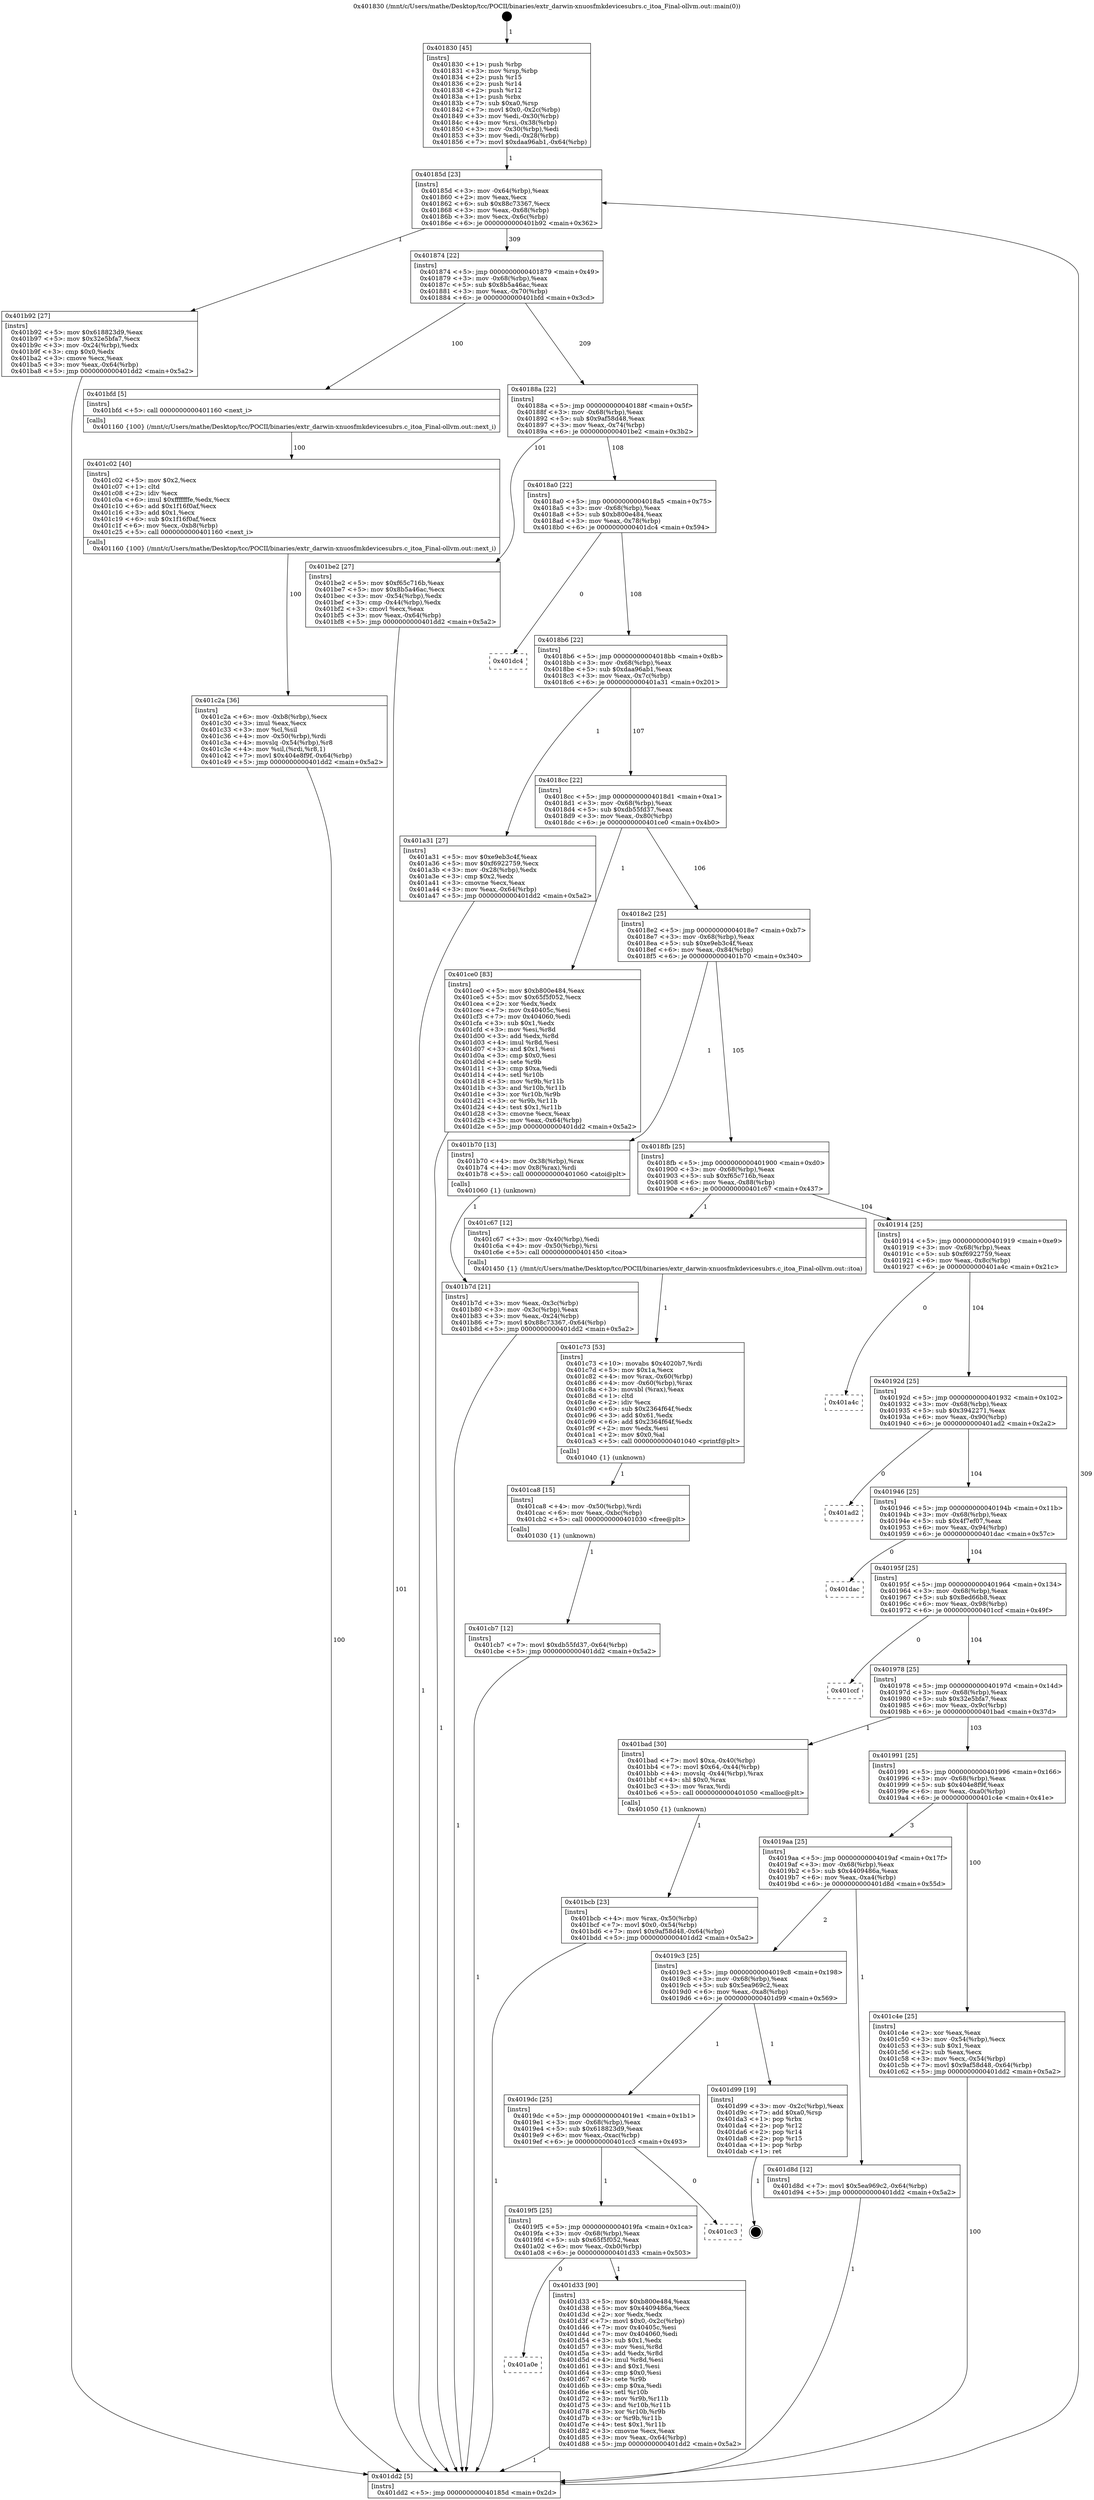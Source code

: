 digraph "0x401830" {
  label = "0x401830 (/mnt/c/Users/mathe/Desktop/tcc/POCII/binaries/extr_darwin-xnuosfmkdevicesubrs.c_itoa_Final-ollvm.out::main(0))"
  labelloc = "t"
  node[shape=record]

  Entry [label="",width=0.3,height=0.3,shape=circle,fillcolor=black,style=filled]
  "0x40185d" [label="{
     0x40185d [23]\l
     | [instrs]\l
     &nbsp;&nbsp;0x40185d \<+3\>: mov -0x64(%rbp),%eax\l
     &nbsp;&nbsp;0x401860 \<+2\>: mov %eax,%ecx\l
     &nbsp;&nbsp;0x401862 \<+6\>: sub $0x88c73367,%ecx\l
     &nbsp;&nbsp;0x401868 \<+3\>: mov %eax,-0x68(%rbp)\l
     &nbsp;&nbsp;0x40186b \<+3\>: mov %ecx,-0x6c(%rbp)\l
     &nbsp;&nbsp;0x40186e \<+6\>: je 0000000000401b92 \<main+0x362\>\l
  }"]
  "0x401b92" [label="{
     0x401b92 [27]\l
     | [instrs]\l
     &nbsp;&nbsp;0x401b92 \<+5\>: mov $0x618823d9,%eax\l
     &nbsp;&nbsp;0x401b97 \<+5\>: mov $0x32e5bfa7,%ecx\l
     &nbsp;&nbsp;0x401b9c \<+3\>: mov -0x24(%rbp),%edx\l
     &nbsp;&nbsp;0x401b9f \<+3\>: cmp $0x0,%edx\l
     &nbsp;&nbsp;0x401ba2 \<+3\>: cmove %ecx,%eax\l
     &nbsp;&nbsp;0x401ba5 \<+3\>: mov %eax,-0x64(%rbp)\l
     &nbsp;&nbsp;0x401ba8 \<+5\>: jmp 0000000000401dd2 \<main+0x5a2\>\l
  }"]
  "0x401874" [label="{
     0x401874 [22]\l
     | [instrs]\l
     &nbsp;&nbsp;0x401874 \<+5\>: jmp 0000000000401879 \<main+0x49\>\l
     &nbsp;&nbsp;0x401879 \<+3\>: mov -0x68(%rbp),%eax\l
     &nbsp;&nbsp;0x40187c \<+5\>: sub $0x8b5a46ac,%eax\l
     &nbsp;&nbsp;0x401881 \<+3\>: mov %eax,-0x70(%rbp)\l
     &nbsp;&nbsp;0x401884 \<+6\>: je 0000000000401bfd \<main+0x3cd\>\l
  }"]
  Exit [label="",width=0.3,height=0.3,shape=circle,fillcolor=black,style=filled,peripheries=2]
  "0x401bfd" [label="{
     0x401bfd [5]\l
     | [instrs]\l
     &nbsp;&nbsp;0x401bfd \<+5\>: call 0000000000401160 \<next_i\>\l
     | [calls]\l
     &nbsp;&nbsp;0x401160 \{100\} (/mnt/c/Users/mathe/Desktop/tcc/POCII/binaries/extr_darwin-xnuosfmkdevicesubrs.c_itoa_Final-ollvm.out::next_i)\l
  }"]
  "0x40188a" [label="{
     0x40188a [22]\l
     | [instrs]\l
     &nbsp;&nbsp;0x40188a \<+5\>: jmp 000000000040188f \<main+0x5f\>\l
     &nbsp;&nbsp;0x40188f \<+3\>: mov -0x68(%rbp),%eax\l
     &nbsp;&nbsp;0x401892 \<+5\>: sub $0x9af58d48,%eax\l
     &nbsp;&nbsp;0x401897 \<+3\>: mov %eax,-0x74(%rbp)\l
     &nbsp;&nbsp;0x40189a \<+6\>: je 0000000000401be2 \<main+0x3b2\>\l
  }"]
  "0x401a0e" [label="{
     0x401a0e\l
  }", style=dashed]
  "0x401be2" [label="{
     0x401be2 [27]\l
     | [instrs]\l
     &nbsp;&nbsp;0x401be2 \<+5\>: mov $0xf65c716b,%eax\l
     &nbsp;&nbsp;0x401be7 \<+5\>: mov $0x8b5a46ac,%ecx\l
     &nbsp;&nbsp;0x401bec \<+3\>: mov -0x54(%rbp),%edx\l
     &nbsp;&nbsp;0x401bef \<+3\>: cmp -0x44(%rbp),%edx\l
     &nbsp;&nbsp;0x401bf2 \<+3\>: cmovl %ecx,%eax\l
     &nbsp;&nbsp;0x401bf5 \<+3\>: mov %eax,-0x64(%rbp)\l
     &nbsp;&nbsp;0x401bf8 \<+5\>: jmp 0000000000401dd2 \<main+0x5a2\>\l
  }"]
  "0x4018a0" [label="{
     0x4018a0 [22]\l
     | [instrs]\l
     &nbsp;&nbsp;0x4018a0 \<+5\>: jmp 00000000004018a5 \<main+0x75\>\l
     &nbsp;&nbsp;0x4018a5 \<+3\>: mov -0x68(%rbp),%eax\l
     &nbsp;&nbsp;0x4018a8 \<+5\>: sub $0xb800e484,%eax\l
     &nbsp;&nbsp;0x4018ad \<+3\>: mov %eax,-0x78(%rbp)\l
     &nbsp;&nbsp;0x4018b0 \<+6\>: je 0000000000401dc4 \<main+0x594\>\l
  }"]
  "0x401d33" [label="{
     0x401d33 [90]\l
     | [instrs]\l
     &nbsp;&nbsp;0x401d33 \<+5\>: mov $0xb800e484,%eax\l
     &nbsp;&nbsp;0x401d38 \<+5\>: mov $0x4409486a,%ecx\l
     &nbsp;&nbsp;0x401d3d \<+2\>: xor %edx,%edx\l
     &nbsp;&nbsp;0x401d3f \<+7\>: movl $0x0,-0x2c(%rbp)\l
     &nbsp;&nbsp;0x401d46 \<+7\>: mov 0x40405c,%esi\l
     &nbsp;&nbsp;0x401d4d \<+7\>: mov 0x404060,%edi\l
     &nbsp;&nbsp;0x401d54 \<+3\>: sub $0x1,%edx\l
     &nbsp;&nbsp;0x401d57 \<+3\>: mov %esi,%r8d\l
     &nbsp;&nbsp;0x401d5a \<+3\>: add %edx,%r8d\l
     &nbsp;&nbsp;0x401d5d \<+4\>: imul %r8d,%esi\l
     &nbsp;&nbsp;0x401d61 \<+3\>: and $0x1,%esi\l
     &nbsp;&nbsp;0x401d64 \<+3\>: cmp $0x0,%esi\l
     &nbsp;&nbsp;0x401d67 \<+4\>: sete %r9b\l
     &nbsp;&nbsp;0x401d6b \<+3\>: cmp $0xa,%edi\l
     &nbsp;&nbsp;0x401d6e \<+4\>: setl %r10b\l
     &nbsp;&nbsp;0x401d72 \<+3\>: mov %r9b,%r11b\l
     &nbsp;&nbsp;0x401d75 \<+3\>: and %r10b,%r11b\l
     &nbsp;&nbsp;0x401d78 \<+3\>: xor %r10b,%r9b\l
     &nbsp;&nbsp;0x401d7b \<+3\>: or %r9b,%r11b\l
     &nbsp;&nbsp;0x401d7e \<+4\>: test $0x1,%r11b\l
     &nbsp;&nbsp;0x401d82 \<+3\>: cmovne %ecx,%eax\l
     &nbsp;&nbsp;0x401d85 \<+3\>: mov %eax,-0x64(%rbp)\l
     &nbsp;&nbsp;0x401d88 \<+5\>: jmp 0000000000401dd2 \<main+0x5a2\>\l
  }"]
  "0x401dc4" [label="{
     0x401dc4\l
  }", style=dashed]
  "0x4018b6" [label="{
     0x4018b6 [22]\l
     | [instrs]\l
     &nbsp;&nbsp;0x4018b6 \<+5\>: jmp 00000000004018bb \<main+0x8b\>\l
     &nbsp;&nbsp;0x4018bb \<+3\>: mov -0x68(%rbp),%eax\l
     &nbsp;&nbsp;0x4018be \<+5\>: sub $0xdaa96ab1,%eax\l
     &nbsp;&nbsp;0x4018c3 \<+3\>: mov %eax,-0x7c(%rbp)\l
     &nbsp;&nbsp;0x4018c6 \<+6\>: je 0000000000401a31 \<main+0x201\>\l
  }"]
  "0x4019f5" [label="{
     0x4019f5 [25]\l
     | [instrs]\l
     &nbsp;&nbsp;0x4019f5 \<+5\>: jmp 00000000004019fa \<main+0x1ca\>\l
     &nbsp;&nbsp;0x4019fa \<+3\>: mov -0x68(%rbp),%eax\l
     &nbsp;&nbsp;0x4019fd \<+5\>: sub $0x65f5f052,%eax\l
     &nbsp;&nbsp;0x401a02 \<+6\>: mov %eax,-0xb0(%rbp)\l
     &nbsp;&nbsp;0x401a08 \<+6\>: je 0000000000401d33 \<main+0x503\>\l
  }"]
  "0x401a31" [label="{
     0x401a31 [27]\l
     | [instrs]\l
     &nbsp;&nbsp;0x401a31 \<+5\>: mov $0xe9eb3c4f,%eax\l
     &nbsp;&nbsp;0x401a36 \<+5\>: mov $0xf6922759,%ecx\l
     &nbsp;&nbsp;0x401a3b \<+3\>: mov -0x28(%rbp),%edx\l
     &nbsp;&nbsp;0x401a3e \<+3\>: cmp $0x2,%edx\l
     &nbsp;&nbsp;0x401a41 \<+3\>: cmovne %ecx,%eax\l
     &nbsp;&nbsp;0x401a44 \<+3\>: mov %eax,-0x64(%rbp)\l
     &nbsp;&nbsp;0x401a47 \<+5\>: jmp 0000000000401dd2 \<main+0x5a2\>\l
  }"]
  "0x4018cc" [label="{
     0x4018cc [22]\l
     | [instrs]\l
     &nbsp;&nbsp;0x4018cc \<+5\>: jmp 00000000004018d1 \<main+0xa1\>\l
     &nbsp;&nbsp;0x4018d1 \<+3\>: mov -0x68(%rbp),%eax\l
     &nbsp;&nbsp;0x4018d4 \<+5\>: sub $0xdb55fd37,%eax\l
     &nbsp;&nbsp;0x4018d9 \<+3\>: mov %eax,-0x80(%rbp)\l
     &nbsp;&nbsp;0x4018dc \<+6\>: je 0000000000401ce0 \<main+0x4b0\>\l
  }"]
  "0x401dd2" [label="{
     0x401dd2 [5]\l
     | [instrs]\l
     &nbsp;&nbsp;0x401dd2 \<+5\>: jmp 000000000040185d \<main+0x2d\>\l
  }"]
  "0x401830" [label="{
     0x401830 [45]\l
     | [instrs]\l
     &nbsp;&nbsp;0x401830 \<+1\>: push %rbp\l
     &nbsp;&nbsp;0x401831 \<+3\>: mov %rsp,%rbp\l
     &nbsp;&nbsp;0x401834 \<+2\>: push %r15\l
     &nbsp;&nbsp;0x401836 \<+2\>: push %r14\l
     &nbsp;&nbsp;0x401838 \<+2\>: push %r12\l
     &nbsp;&nbsp;0x40183a \<+1\>: push %rbx\l
     &nbsp;&nbsp;0x40183b \<+7\>: sub $0xa0,%rsp\l
     &nbsp;&nbsp;0x401842 \<+7\>: movl $0x0,-0x2c(%rbp)\l
     &nbsp;&nbsp;0x401849 \<+3\>: mov %edi,-0x30(%rbp)\l
     &nbsp;&nbsp;0x40184c \<+4\>: mov %rsi,-0x38(%rbp)\l
     &nbsp;&nbsp;0x401850 \<+3\>: mov -0x30(%rbp),%edi\l
     &nbsp;&nbsp;0x401853 \<+3\>: mov %edi,-0x28(%rbp)\l
     &nbsp;&nbsp;0x401856 \<+7\>: movl $0xdaa96ab1,-0x64(%rbp)\l
  }"]
  "0x401cc3" [label="{
     0x401cc3\l
  }", style=dashed]
  "0x401ce0" [label="{
     0x401ce0 [83]\l
     | [instrs]\l
     &nbsp;&nbsp;0x401ce0 \<+5\>: mov $0xb800e484,%eax\l
     &nbsp;&nbsp;0x401ce5 \<+5\>: mov $0x65f5f052,%ecx\l
     &nbsp;&nbsp;0x401cea \<+2\>: xor %edx,%edx\l
     &nbsp;&nbsp;0x401cec \<+7\>: mov 0x40405c,%esi\l
     &nbsp;&nbsp;0x401cf3 \<+7\>: mov 0x404060,%edi\l
     &nbsp;&nbsp;0x401cfa \<+3\>: sub $0x1,%edx\l
     &nbsp;&nbsp;0x401cfd \<+3\>: mov %esi,%r8d\l
     &nbsp;&nbsp;0x401d00 \<+3\>: add %edx,%r8d\l
     &nbsp;&nbsp;0x401d03 \<+4\>: imul %r8d,%esi\l
     &nbsp;&nbsp;0x401d07 \<+3\>: and $0x1,%esi\l
     &nbsp;&nbsp;0x401d0a \<+3\>: cmp $0x0,%esi\l
     &nbsp;&nbsp;0x401d0d \<+4\>: sete %r9b\l
     &nbsp;&nbsp;0x401d11 \<+3\>: cmp $0xa,%edi\l
     &nbsp;&nbsp;0x401d14 \<+4\>: setl %r10b\l
     &nbsp;&nbsp;0x401d18 \<+3\>: mov %r9b,%r11b\l
     &nbsp;&nbsp;0x401d1b \<+3\>: and %r10b,%r11b\l
     &nbsp;&nbsp;0x401d1e \<+3\>: xor %r10b,%r9b\l
     &nbsp;&nbsp;0x401d21 \<+3\>: or %r9b,%r11b\l
     &nbsp;&nbsp;0x401d24 \<+4\>: test $0x1,%r11b\l
     &nbsp;&nbsp;0x401d28 \<+3\>: cmovne %ecx,%eax\l
     &nbsp;&nbsp;0x401d2b \<+3\>: mov %eax,-0x64(%rbp)\l
     &nbsp;&nbsp;0x401d2e \<+5\>: jmp 0000000000401dd2 \<main+0x5a2\>\l
  }"]
  "0x4018e2" [label="{
     0x4018e2 [25]\l
     | [instrs]\l
     &nbsp;&nbsp;0x4018e2 \<+5\>: jmp 00000000004018e7 \<main+0xb7\>\l
     &nbsp;&nbsp;0x4018e7 \<+3\>: mov -0x68(%rbp),%eax\l
     &nbsp;&nbsp;0x4018ea \<+5\>: sub $0xe9eb3c4f,%eax\l
     &nbsp;&nbsp;0x4018ef \<+6\>: mov %eax,-0x84(%rbp)\l
     &nbsp;&nbsp;0x4018f5 \<+6\>: je 0000000000401b70 \<main+0x340\>\l
  }"]
  "0x4019dc" [label="{
     0x4019dc [25]\l
     | [instrs]\l
     &nbsp;&nbsp;0x4019dc \<+5\>: jmp 00000000004019e1 \<main+0x1b1\>\l
     &nbsp;&nbsp;0x4019e1 \<+3\>: mov -0x68(%rbp),%eax\l
     &nbsp;&nbsp;0x4019e4 \<+5\>: sub $0x618823d9,%eax\l
     &nbsp;&nbsp;0x4019e9 \<+6\>: mov %eax,-0xac(%rbp)\l
     &nbsp;&nbsp;0x4019ef \<+6\>: je 0000000000401cc3 \<main+0x493\>\l
  }"]
  "0x401b70" [label="{
     0x401b70 [13]\l
     | [instrs]\l
     &nbsp;&nbsp;0x401b70 \<+4\>: mov -0x38(%rbp),%rax\l
     &nbsp;&nbsp;0x401b74 \<+4\>: mov 0x8(%rax),%rdi\l
     &nbsp;&nbsp;0x401b78 \<+5\>: call 0000000000401060 \<atoi@plt\>\l
     | [calls]\l
     &nbsp;&nbsp;0x401060 \{1\} (unknown)\l
  }"]
  "0x4018fb" [label="{
     0x4018fb [25]\l
     | [instrs]\l
     &nbsp;&nbsp;0x4018fb \<+5\>: jmp 0000000000401900 \<main+0xd0\>\l
     &nbsp;&nbsp;0x401900 \<+3\>: mov -0x68(%rbp),%eax\l
     &nbsp;&nbsp;0x401903 \<+5\>: sub $0xf65c716b,%eax\l
     &nbsp;&nbsp;0x401908 \<+6\>: mov %eax,-0x88(%rbp)\l
     &nbsp;&nbsp;0x40190e \<+6\>: je 0000000000401c67 \<main+0x437\>\l
  }"]
  "0x401b7d" [label="{
     0x401b7d [21]\l
     | [instrs]\l
     &nbsp;&nbsp;0x401b7d \<+3\>: mov %eax,-0x3c(%rbp)\l
     &nbsp;&nbsp;0x401b80 \<+3\>: mov -0x3c(%rbp),%eax\l
     &nbsp;&nbsp;0x401b83 \<+3\>: mov %eax,-0x24(%rbp)\l
     &nbsp;&nbsp;0x401b86 \<+7\>: movl $0x88c73367,-0x64(%rbp)\l
     &nbsp;&nbsp;0x401b8d \<+5\>: jmp 0000000000401dd2 \<main+0x5a2\>\l
  }"]
  "0x401d99" [label="{
     0x401d99 [19]\l
     | [instrs]\l
     &nbsp;&nbsp;0x401d99 \<+3\>: mov -0x2c(%rbp),%eax\l
     &nbsp;&nbsp;0x401d9c \<+7\>: add $0xa0,%rsp\l
     &nbsp;&nbsp;0x401da3 \<+1\>: pop %rbx\l
     &nbsp;&nbsp;0x401da4 \<+2\>: pop %r12\l
     &nbsp;&nbsp;0x401da6 \<+2\>: pop %r14\l
     &nbsp;&nbsp;0x401da8 \<+2\>: pop %r15\l
     &nbsp;&nbsp;0x401daa \<+1\>: pop %rbp\l
     &nbsp;&nbsp;0x401dab \<+1\>: ret\l
  }"]
  "0x401c67" [label="{
     0x401c67 [12]\l
     | [instrs]\l
     &nbsp;&nbsp;0x401c67 \<+3\>: mov -0x40(%rbp),%edi\l
     &nbsp;&nbsp;0x401c6a \<+4\>: mov -0x50(%rbp),%rsi\l
     &nbsp;&nbsp;0x401c6e \<+5\>: call 0000000000401450 \<itoa\>\l
     | [calls]\l
     &nbsp;&nbsp;0x401450 \{1\} (/mnt/c/Users/mathe/Desktop/tcc/POCII/binaries/extr_darwin-xnuosfmkdevicesubrs.c_itoa_Final-ollvm.out::itoa)\l
  }"]
  "0x401914" [label="{
     0x401914 [25]\l
     | [instrs]\l
     &nbsp;&nbsp;0x401914 \<+5\>: jmp 0000000000401919 \<main+0xe9\>\l
     &nbsp;&nbsp;0x401919 \<+3\>: mov -0x68(%rbp),%eax\l
     &nbsp;&nbsp;0x40191c \<+5\>: sub $0xf6922759,%eax\l
     &nbsp;&nbsp;0x401921 \<+6\>: mov %eax,-0x8c(%rbp)\l
     &nbsp;&nbsp;0x401927 \<+6\>: je 0000000000401a4c \<main+0x21c\>\l
  }"]
  "0x4019c3" [label="{
     0x4019c3 [25]\l
     | [instrs]\l
     &nbsp;&nbsp;0x4019c3 \<+5\>: jmp 00000000004019c8 \<main+0x198\>\l
     &nbsp;&nbsp;0x4019c8 \<+3\>: mov -0x68(%rbp),%eax\l
     &nbsp;&nbsp;0x4019cb \<+5\>: sub $0x5ea969c2,%eax\l
     &nbsp;&nbsp;0x4019d0 \<+6\>: mov %eax,-0xa8(%rbp)\l
     &nbsp;&nbsp;0x4019d6 \<+6\>: je 0000000000401d99 \<main+0x569\>\l
  }"]
  "0x401a4c" [label="{
     0x401a4c\l
  }", style=dashed]
  "0x40192d" [label="{
     0x40192d [25]\l
     | [instrs]\l
     &nbsp;&nbsp;0x40192d \<+5\>: jmp 0000000000401932 \<main+0x102\>\l
     &nbsp;&nbsp;0x401932 \<+3\>: mov -0x68(%rbp),%eax\l
     &nbsp;&nbsp;0x401935 \<+5\>: sub $0x3942271,%eax\l
     &nbsp;&nbsp;0x40193a \<+6\>: mov %eax,-0x90(%rbp)\l
     &nbsp;&nbsp;0x401940 \<+6\>: je 0000000000401ad2 \<main+0x2a2\>\l
  }"]
  "0x401d8d" [label="{
     0x401d8d [12]\l
     | [instrs]\l
     &nbsp;&nbsp;0x401d8d \<+7\>: movl $0x5ea969c2,-0x64(%rbp)\l
     &nbsp;&nbsp;0x401d94 \<+5\>: jmp 0000000000401dd2 \<main+0x5a2\>\l
  }"]
  "0x401ad2" [label="{
     0x401ad2\l
  }", style=dashed]
  "0x401946" [label="{
     0x401946 [25]\l
     | [instrs]\l
     &nbsp;&nbsp;0x401946 \<+5\>: jmp 000000000040194b \<main+0x11b\>\l
     &nbsp;&nbsp;0x40194b \<+3\>: mov -0x68(%rbp),%eax\l
     &nbsp;&nbsp;0x40194e \<+5\>: sub $0x4f7ef07,%eax\l
     &nbsp;&nbsp;0x401953 \<+6\>: mov %eax,-0x94(%rbp)\l
     &nbsp;&nbsp;0x401959 \<+6\>: je 0000000000401dac \<main+0x57c\>\l
  }"]
  "0x401cb7" [label="{
     0x401cb7 [12]\l
     | [instrs]\l
     &nbsp;&nbsp;0x401cb7 \<+7\>: movl $0xdb55fd37,-0x64(%rbp)\l
     &nbsp;&nbsp;0x401cbe \<+5\>: jmp 0000000000401dd2 \<main+0x5a2\>\l
  }"]
  "0x401dac" [label="{
     0x401dac\l
  }", style=dashed]
  "0x40195f" [label="{
     0x40195f [25]\l
     | [instrs]\l
     &nbsp;&nbsp;0x40195f \<+5\>: jmp 0000000000401964 \<main+0x134\>\l
     &nbsp;&nbsp;0x401964 \<+3\>: mov -0x68(%rbp),%eax\l
     &nbsp;&nbsp;0x401967 \<+5\>: sub $0x8ed66b8,%eax\l
     &nbsp;&nbsp;0x40196c \<+6\>: mov %eax,-0x98(%rbp)\l
     &nbsp;&nbsp;0x401972 \<+6\>: je 0000000000401ccf \<main+0x49f\>\l
  }"]
  "0x401ca8" [label="{
     0x401ca8 [15]\l
     | [instrs]\l
     &nbsp;&nbsp;0x401ca8 \<+4\>: mov -0x50(%rbp),%rdi\l
     &nbsp;&nbsp;0x401cac \<+6\>: mov %eax,-0xbc(%rbp)\l
     &nbsp;&nbsp;0x401cb2 \<+5\>: call 0000000000401030 \<free@plt\>\l
     | [calls]\l
     &nbsp;&nbsp;0x401030 \{1\} (unknown)\l
  }"]
  "0x401ccf" [label="{
     0x401ccf\l
  }", style=dashed]
  "0x401978" [label="{
     0x401978 [25]\l
     | [instrs]\l
     &nbsp;&nbsp;0x401978 \<+5\>: jmp 000000000040197d \<main+0x14d\>\l
     &nbsp;&nbsp;0x40197d \<+3\>: mov -0x68(%rbp),%eax\l
     &nbsp;&nbsp;0x401980 \<+5\>: sub $0x32e5bfa7,%eax\l
     &nbsp;&nbsp;0x401985 \<+6\>: mov %eax,-0x9c(%rbp)\l
     &nbsp;&nbsp;0x40198b \<+6\>: je 0000000000401bad \<main+0x37d\>\l
  }"]
  "0x401c73" [label="{
     0x401c73 [53]\l
     | [instrs]\l
     &nbsp;&nbsp;0x401c73 \<+10\>: movabs $0x4020b7,%rdi\l
     &nbsp;&nbsp;0x401c7d \<+5\>: mov $0x1a,%ecx\l
     &nbsp;&nbsp;0x401c82 \<+4\>: mov %rax,-0x60(%rbp)\l
     &nbsp;&nbsp;0x401c86 \<+4\>: mov -0x60(%rbp),%rax\l
     &nbsp;&nbsp;0x401c8a \<+3\>: movsbl (%rax),%eax\l
     &nbsp;&nbsp;0x401c8d \<+1\>: cltd\l
     &nbsp;&nbsp;0x401c8e \<+2\>: idiv %ecx\l
     &nbsp;&nbsp;0x401c90 \<+6\>: sub $0x2364f64f,%edx\l
     &nbsp;&nbsp;0x401c96 \<+3\>: add $0x61,%edx\l
     &nbsp;&nbsp;0x401c99 \<+6\>: add $0x2364f64f,%edx\l
     &nbsp;&nbsp;0x401c9f \<+2\>: mov %edx,%esi\l
     &nbsp;&nbsp;0x401ca1 \<+2\>: mov $0x0,%al\l
     &nbsp;&nbsp;0x401ca3 \<+5\>: call 0000000000401040 \<printf@plt\>\l
     | [calls]\l
     &nbsp;&nbsp;0x401040 \{1\} (unknown)\l
  }"]
  "0x401bad" [label="{
     0x401bad [30]\l
     | [instrs]\l
     &nbsp;&nbsp;0x401bad \<+7\>: movl $0xa,-0x40(%rbp)\l
     &nbsp;&nbsp;0x401bb4 \<+7\>: movl $0x64,-0x44(%rbp)\l
     &nbsp;&nbsp;0x401bbb \<+4\>: movslq -0x44(%rbp),%rax\l
     &nbsp;&nbsp;0x401bbf \<+4\>: shl $0x0,%rax\l
     &nbsp;&nbsp;0x401bc3 \<+3\>: mov %rax,%rdi\l
     &nbsp;&nbsp;0x401bc6 \<+5\>: call 0000000000401050 \<malloc@plt\>\l
     | [calls]\l
     &nbsp;&nbsp;0x401050 \{1\} (unknown)\l
  }"]
  "0x401991" [label="{
     0x401991 [25]\l
     | [instrs]\l
     &nbsp;&nbsp;0x401991 \<+5\>: jmp 0000000000401996 \<main+0x166\>\l
     &nbsp;&nbsp;0x401996 \<+3\>: mov -0x68(%rbp),%eax\l
     &nbsp;&nbsp;0x401999 \<+5\>: sub $0x404e8f9f,%eax\l
     &nbsp;&nbsp;0x40199e \<+6\>: mov %eax,-0xa0(%rbp)\l
     &nbsp;&nbsp;0x4019a4 \<+6\>: je 0000000000401c4e \<main+0x41e\>\l
  }"]
  "0x401bcb" [label="{
     0x401bcb [23]\l
     | [instrs]\l
     &nbsp;&nbsp;0x401bcb \<+4\>: mov %rax,-0x50(%rbp)\l
     &nbsp;&nbsp;0x401bcf \<+7\>: movl $0x0,-0x54(%rbp)\l
     &nbsp;&nbsp;0x401bd6 \<+7\>: movl $0x9af58d48,-0x64(%rbp)\l
     &nbsp;&nbsp;0x401bdd \<+5\>: jmp 0000000000401dd2 \<main+0x5a2\>\l
  }"]
  "0x401c02" [label="{
     0x401c02 [40]\l
     | [instrs]\l
     &nbsp;&nbsp;0x401c02 \<+5\>: mov $0x2,%ecx\l
     &nbsp;&nbsp;0x401c07 \<+1\>: cltd\l
     &nbsp;&nbsp;0x401c08 \<+2\>: idiv %ecx\l
     &nbsp;&nbsp;0x401c0a \<+6\>: imul $0xfffffffe,%edx,%ecx\l
     &nbsp;&nbsp;0x401c10 \<+6\>: add $0x1f16f0af,%ecx\l
     &nbsp;&nbsp;0x401c16 \<+3\>: add $0x1,%ecx\l
     &nbsp;&nbsp;0x401c19 \<+6\>: sub $0x1f16f0af,%ecx\l
     &nbsp;&nbsp;0x401c1f \<+6\>: mov %ecx,-0xb8(%rbp)\l
     &nbsp;&nbsp;0x401c25 \<+5\>: call 0000000000401160 \<next_i\>\l
     | [calls]\l
     &nbsp;&nbsp;0x401160 \{100\} (/mnt/c/Users/mathe/Desktop/tcc/POCII/binaries/extr_darwin-xnuosfmkdevicesubrs.c_itoa_Final-ollvm.out::next_i)\l
  }"]
  "0x401c2a" [label="{
     0x401c2a [36]\l
     | [instrs]\l
     &nbsp;&nbsp;0x401c2a \<+6\>: mov -0xb8(%rbp),%ecx\l
     &nbsp;&nbsp;0x401c30 \<+3\>: imul %eax,%ecx\l
     &nbsp;&nbsp;0x401c33 \<+3\>: mov %cl,%sil\l
     &nbsp;&nbsp;0x401c36 \<+4\>: mov -0x50(%rbp),%rdi\l
     &nbsp;&nbsp;0x401c3a \<+4\>: movslq -0x54(%rbp),%r8\l
     &nbsp;&nbsp;0x401c3e \<+4\>: mov %sil,(%rdi,%r8,1)\l
     &nbsp;&nbsp;0x401c42 \<+7\>: movl $0x404e8f9f,-0x64(%rbp)\l
     &nbsp;&nbsp;0x401c49 \<+5\>: jmp 0000000000401dd2 \<main+0x5a2\>\l
  }"]
  "0x4019aa" [label="{
     0x4019aa [25]\l
     | [instrs]\l
     &nbsp;&nbsp;0x4019aa \<+5\>: jmp 00000000004019af \<main+0x17f\>\l
     &nbsp;&nbsp;0x4019af \<+3\>: mov -0x68(%rbp),%eax\l
     &nbsp;&nbsp;0x4019b2 \<+5\>: sub $0x4409486a,%eax\l
     &nbsp;&nbsp;0x4019b7 \<+6\>: mov %eax,-0xa4(%rbp)\l
     &nbsp;&nbsp;0x4019bd \<+6\>: je 0000000000401d8d \<main+0x55d\>\l
  }"]
  "0x401c4e" [label="{
     0x401c4e [25]\l
     | [instrs]\l
     &nbsp;&nbsp;0x401c4e \<+2\>: xor %eax,%eax\l
     &nbsp;&nbsp;0x401c50 \<+3\>: mov -0x54(%rbp),%ecx\l
     &nbsp;&nbsp;0x401c53 \<+3\>: sub $0x1,%eax\l
     &nbsp;&nbsp;0x401c56 \<+2\>: sub %eax,%ecx\l
     &nbsp;&nbsp;0x401c58 \<+3\>: mov %ecx,-0x54(%rbp)\l
     &nbsp;&nbsp;0x401c5b \<+7\>: movl $0x9af58d48,-0x64(%rbp)\l
     &nbsp;&nbsp;0x401c62 \<+5\>: jmp 0000000000401dd2 \<main+0x5a2\>\l
  }"]
  Entry -> "0x401830" [label=" 1"]
  "0x40185d" -> "0x401b92" [label=" 1"]
  "0x40185d" -> "0x401874" [label=" 309"]
  "0x401d99" -> Exit [label=" 1"]
  "0x401874" -> "0x401bfd" [label=" 100"]
  "0x401874" -> "0x40188a" [label=" 209"]
  "0x401d8d" -> "0x401dd2" [label=" 1"]
  "0x40188a" -> "0x401be2" [label=" 101"]
  "0x40188a" -> "0x4018a0" [label=" 108"]
  "0x401d33" -> "0x401dd2" [label=" 1"]
  "0x4018a0" -> "0x401dc4" [label=" 0"]
  "0x4018a0" -> "0x4018b6" [label=" 108"]
  "0x4019f5" -> "0x401a0e" [label=" 0"]
  "0x4018b6" -> "0x401a31" [label=" 1"]
  "0x4018b6" -> "0x4018cc" [label=" 107"]
  "0x401a31" -> "0x401dd2" [label=" 1"]
  "0x401830" -> "0x40185d" [label=" 1"]
  "0x401dd2" -> "0x40185d" [label=" 309"]
  "0x4019f5" -> "0x401d33" [label=" 1"]
  "0x4018cc" -> "0x401ce0" [label=" 1"]
  "0x4018cc" -> "0x4018e2" [label=" 106"]
  "0x4019dc" -> "0x4019f5" [label=" 1"]
  "0x4018e2" -> "0x401b70" [label=" 1"]
  "0x4018e2" -> "0x4018fb" [label=" 105"]
  "0x401b70" -> "0x401b7d" [label=" 1"]
  "0x401b7d" -> "0x401dd2" [label=" 1"]
  "0x401b92" -> "0x401dd2" [label=" 1"]
  "0x4019dc" -> "0x401cc3" [label=" 0"]
  "0x4018fb" -> "0x401c67" [label=" 1"]
  "0x4018fb" -> "0x401914" [label=" 104"]
  "0x4019c3" -> "0x4019dc" [label=" 1"]
  "0x401914" -> "0x401a4c" [label=" 0"]
  "0x401914" -> "0x40192d" [label=" 104"]
  "0x4019c3" -> "0x401d99" [label=" 1"]
  "0x40192d" -> "0x401ad2" [label=" 0"]
  "0x40192d" -> "0x401946" [label=" 104"]
  "0x4019aa" -> "0x4019c3" [label=" 2"]
  "0x401946" -> "0x401dac" [label=" 0"]
  "0x401946" -> "0x40195f" [label=" 104"]
  "0x4019aa" -> "0x401d8d" [label=" 1"]
  "0x40195f" -> "0x401ccf" [label=" 0"]
  "0x40195f" -> "0x401978" [label=" 104"]
  "0x401ce0" -> "0x401dd2" [label=" 1"]
  "0x401978" -> "0x401bad" [label=" 1"]
  "0x401978" -> "0x401991" [label=" 103"]
  "0x401bad" -> "0x401bcb" [label=" 1"]
  "0x401bcb" -> "0x401dd2" [label=" 1"]
  "0x401be2" -> "0x401dd2" [label=" 101"]
  "0x401bfd" -> "0x401c02" [label=" 100"]
  "0x401c02" -> "0x401c2a" [label=" 100"]
  "0x401c2a" -> "0x401dd2" [label=" 100"]
  "0x401cb7" -> "0x401dd2" [label=" 1"]
  "0x401991" -> "0x401c4e" [label=" 100"]
  "0x401991" -> "0x4019aa" [label=" 3"]
  "0x401c4e" -> "0x401dd2" [label=" 100"]
  "0x401c67" -> "0x401c73" [label=" 1"]
  "0x401c73" -> "0x401ca8" [label=" 1"]
  "0x401ca8" -> "0x401cb7" [label=" 1"]
}
